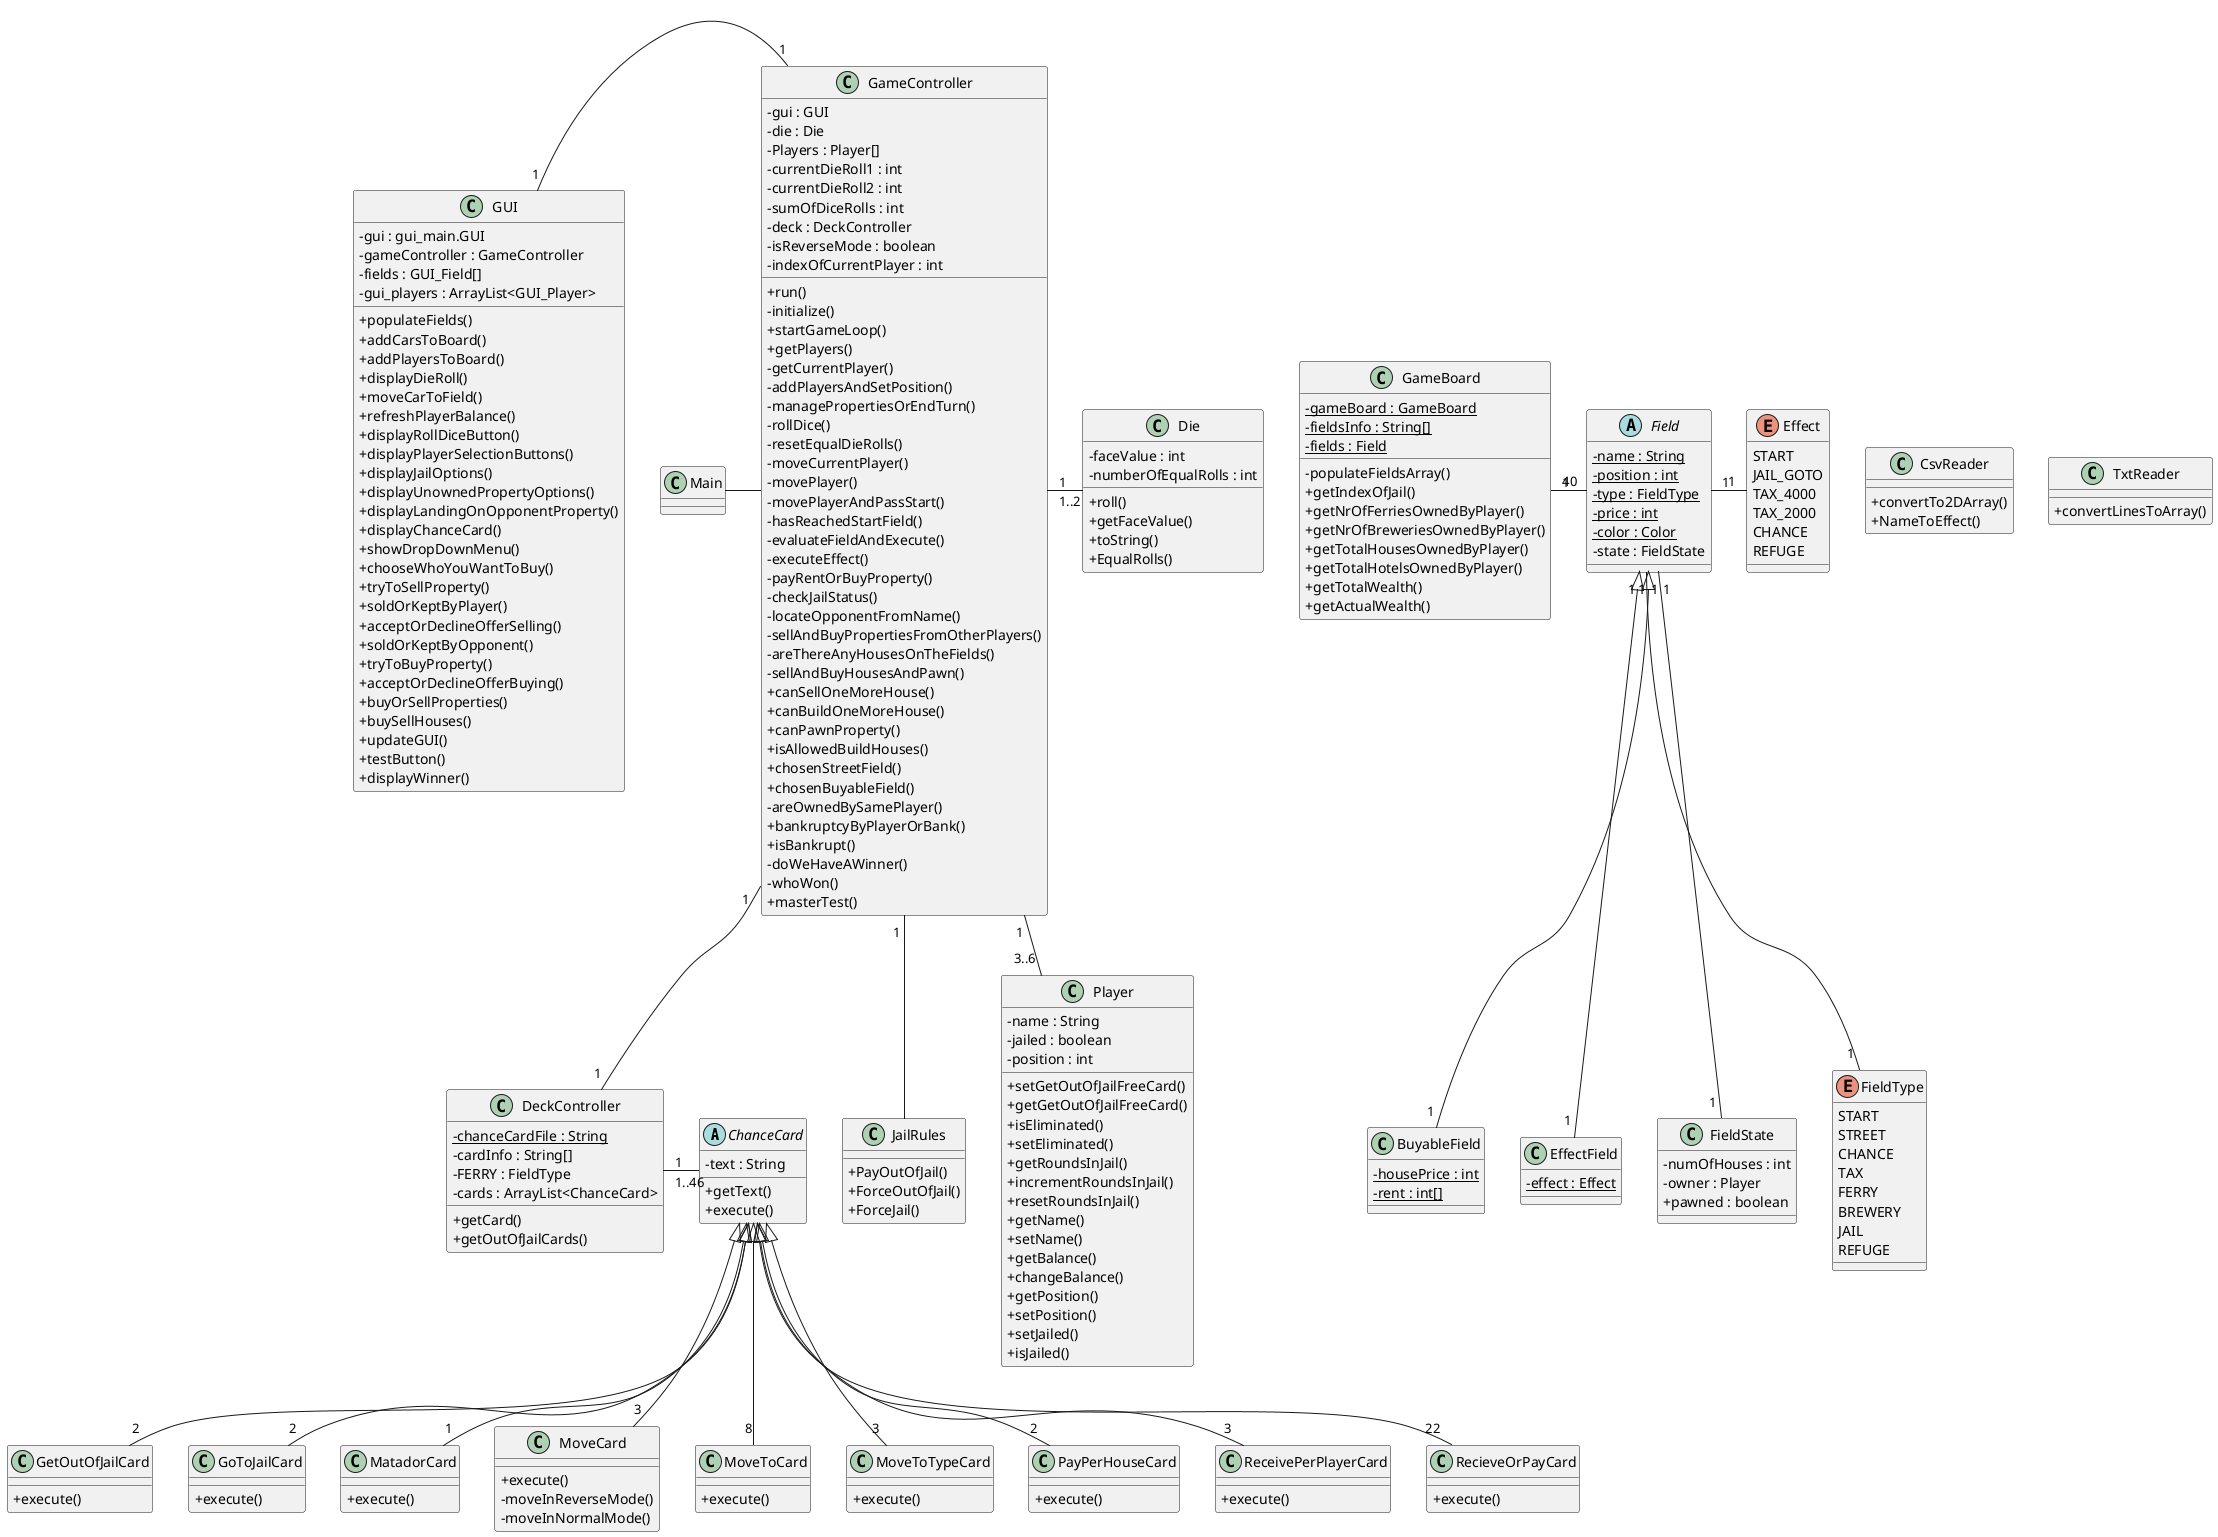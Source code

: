 @startuml
'https://plantuml.com/class-diagram
skinparam classAttributeIconSize 0

abstract class ChanceCard{
-text : String

+getText()
+execute()
}

class DeckController{
-{static} chanceCardFile : String
-cardInfo : String[]
-FERRY : FieldType
-cards : ArrayList<ChanceCard>

+getCard()
+getOutOfJailCards()
}

class GetOutOfJailCard{
+execute()
}

class GoToJailCard{
+execute()
}

class MatadorCard{
+execute()
}

class MoveCard{
+execute()
-moveInReverseMode()
-moveInNormalMode()
}

class MoveToCard{
+execute()
}

class MoveToTypeCard{
+execute()
}

class PayPerHouseCard{
+execute()
}

class ReceivePerPlayerCard{
+execute()
}

class RecieveOrPayCard{
+execute()
}

abstract class Field{
-{static} name : String
-{static} position : int
-{static} type : FieldType
-{static} price : int
-{static} color : Color
-state : FieldState
}

class BuyableField{
-{static} housePrice : int
-{static} rent : int[]
}

enum Effect{
START
JAIL_GOTO
TAX_4000
TAX_2000
CHANCE
REFUGE
}

class EffectField{
-{static} effect : Effect
}

class FieldState{
-numOfHouses : int
-owner : Player
+pawned : boolean
}

enum FieldType{
START
STREET
CHANCE
TAX
FERRY
BREWERY
JAIL
REFUGE
}

class GameBoard{
-{static} gameBoard : GameBoard
-{static} fieldsInfo : String[]
-{static} fields : Field

-populateFieldsArray()
+getIndexOfJail()
+getNrOfFerriesOwnedByPlayer()
+getNrOfBreweriesOwnedByPlayer()
+getTotalHousesOwnedByPlayer()
+getTotalHotelsOwnedByPlayer()
+getTotalWealth()
+getActualWealth()
}

class Die{
- faceValue : int
-numberOfEqualRolls : int

+roll()
+getFaceValue()
+toString()
+EqualRolls()
}

class GameController{
-gui : GUI
-die : Die
-Players : Player[]
-currentDieRoll1 : int
-currentDieRoll2 : int
-sumOfDiceRolls : int
-deck : DeckController
-isReverseMode : boolean
-indexOfCurrentPlayer : int

+run()
-initialize()
+startGameLoop()
+getPlayers()
-getCurrentPlayer()
-addPlayersAndSetPosition()
-managePropertiesOrEndTurn()
-rollDice()
-resetEqualDieRolls()
-moveCurrentPlayer()
-movePlayer()
-movePlayerAndPassStart()
-hasReachedStartField()
-evaluateFieldAndExecute()
-executeEffect()
-payRentOrBuyProperty()
-checkJailStatus()
-locateOpponentFromName()
-sellAndBuyPropertiesFromOtherPlayers()
-areThereAnyHousesOnTheFields()
-sellAndBuyHousesAndPawn()
+canSellOneMoreHouse()
+canBuildOneMoreHouse()
+canPawnProperty()
+isAllowedBuildHouses()
+chosenStreetField()
+chosenBuyableField()
-areOwnedBySamePlayer()
+bankruptcyByPlayerOrBank()
+isBankrupt()
-doWeHaveAWinner()
-whoWon()
+masterTest()
}

class GUI{
- gui : gui_main.GUI
- gameController : GameController
- fields : GUI_Field[]
- gui_players : ArrayList<GUI_Player>

+populateFields()
+addCarsToBoard()
+addPlayersToBoard()
+displayDieRoll()
+moveCarToField()
+refreshPlayerBalance()
+displayRollDiceButton()
+displayPlayerSelectionButtons()
+displayJailOptions()
+displayUnownedPropertyOptions()
+displayLandingOnOpponentProperty()
+displayChanceCard()
+showDropDownMenu()
+chooseWhoYouWantToBuy()
+tryToSellProperty()
+soldOrKeptByPlayer()
+acceptOrDeclineOfferSelling()
+soldOrKeptByOpponent()
+tryToBuyProperty()
+acceptOrDeclineOfferBuying()
+buyOrSellProperties()
+buySellHouses()
+updateGUI()
+testButton()
+displayWinner()
}

class JailRules{
+PayOutOfJail()
+ForceOutOfJail()
+ForceJail()
}

class Main{

}

class Player{
- name : String
- jailed : boolean
- position : int

+setGetOutOfJailFreeCard()
+getGetOutOfJailFreeCard()
+isEliminated()
+setEliminated()
+getRoundsInJail()
+incrementRoundsInJail()
+resetRoundsInJail()
+getName()
+setName()
+getBalance()
+changeBalance()
+getPosition()
+setPosition()
+setJailed()
+isJailed()
}


class CsvReader{
+convertTo2DArray()
+NameToEffect()
}

class TxtReader{
+convertLinesToArray()
}

ChanceCard <|--  "3" MoveToTypeCard
ChanceCard <|-- "2" GetOutOfJailCard
ChanceCard <|-- "2" PayPerHouseCard
ChanceCard <|-- "2" GoToJailCard
ChanceCard <|-- "8" MoveToCard
ChanceCard <|-- "22" RecieveOrPayCard
ChanceCard <|-- "3" MoveCard
ChanceCard <|-- "3" ReceivePerPlayerCard
ChanceCard <|-- "1" MatadorCard

Field " 1 " <|-- " 1 " BuyableField
Field " 1 " <|-- " 1 " EffectField

GUI "1" -  "1" GameController
GameController " 1 " -- " 1 " DeckController
GameController " 1 " - " 1..2 "Die
GameController " 1 " -- " 3..6 "Player
GameController " 1 " -- JailRules
DeckController " 1 " - " 1..46 " ChanceCard

GameBoard " 1 " - " 40 " Field
Field " 1 " -- " 1 " FieldState
Field " 1 " -- " 1 " FieldType
Field " 1 " - " 1 "  Effect
Main - GameController

@enduml